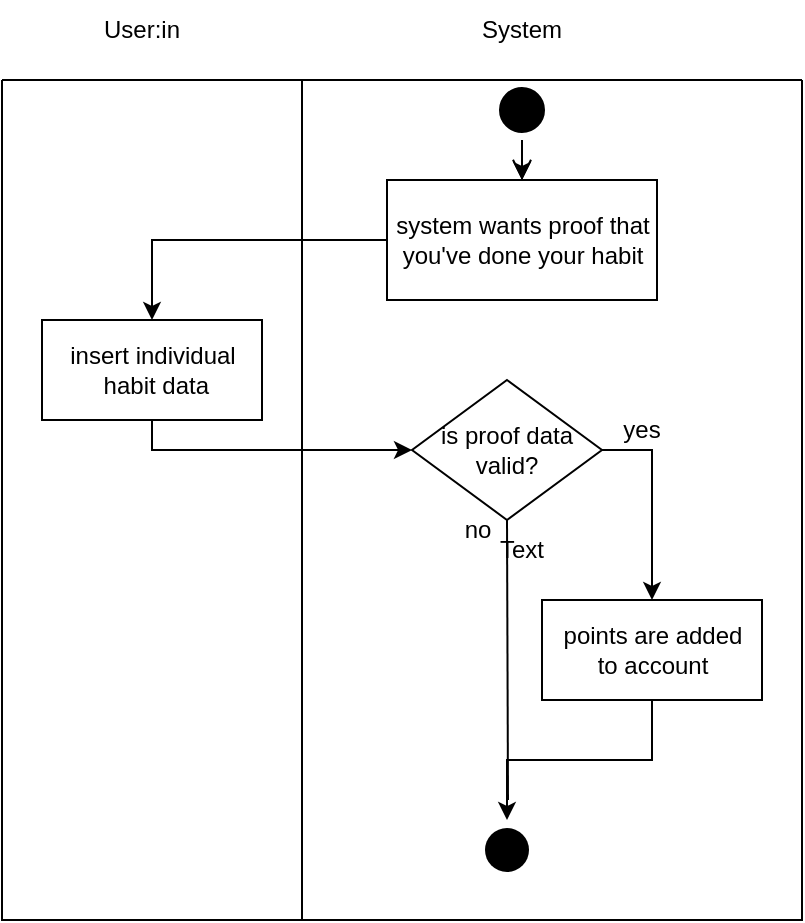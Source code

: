 <mxfile version="20.8.11" type="device"><diagram name="Seite-1" id="0uFphcMqQkXTQAr6_NPQ"><mxGraphModel dx="1024" dy="563" grid="1" gridSize="10" guides="1" tooltips="1" connect="1" arrows="1" fold="1" page="1" pageScale="1" pageWidth="827" pageHeight="1169" math="0" shadow="0"><root><mxCell id="0"/><mxCell id="1" parent="0"/><mxCell id="ztHZn1uKgmYMPr4Pxbp6-21" value="" style="swimlane;startSize=0;strokeColor=#000000;" parent="1" vertex="1"><mxGeometry x="510" y="160" width="250" height="420" as="geometry"/></mxCell><mxCell id="ztHZn1uKgmYMPr4Pxbp6-4" value="system wants proof that &lt;br&gt;you've done your habit" style="html=1;strokeColor=#000000;" parent="ztHZn1uKgmYMPr4Pxbp6-21" vertex="1"><mxGeometry x="42.5" y="50" width="135" height="60" as="geometry"/></mxCell><mxCell id="VfY7sRp3Be8sB9vfX2QV-1" value="" style="edgeStyle=orthogonalEdgeStyle;rounded=0;orthogonalLoop=1;jettySize=auto;html=1;" edge="1" parent="ztHZn1uKgmYMPr4Pxbp6-21" source="ztHZn1uKgmYMPr4Pxbp6-2" target="ztHZn1uKgmYMPr4Pxbp6-4"><mxGeometry relative="1" as="geometry"/></mxCell><mxCell id="ztHZn1uKgmYMPr4Pxbp6-2" value="" style="ellipse;html=1;shape=startState;fillColor=#000000;strokeColor=#000000;" parent="ztHZn1uKgmYMPr4Pxbp6-21" vertex="1"><mxGeometry x="95" width="30" height="30" as="geometry"/></mxCell><mxCell id="ztHZn1uKgmYMPr4Pxbp6-3" value="" style="edgeStyle=orthogonalEdgeStyle;html=1;verticalAlign=bottom;endArrow=open;endSize=8;strokeColor=#000000;rounded=0;entryX=0.5;entryY=0;entryDx=0;entryDy=0;" parent="ztHZn1uKgmYMPr4Pxbp6-21" source="ztHZn1uKgmYMPr4Pxbp6-2" target="ztHZn1uKgmYMPr4Pxbp6-4" edge="1"><mxGeometry relative="1" as="geometry"><mxPoint x="-96" y="100" as="targetPoint"/></mxGeometry></mxCell><mxCell id="VfY7sRp3Be8sB9vfX2QV-3" value="is proof data valid?" style="rhombus;whiteSpace=wrap;html=1;" vertex="1" parent="ztHZn1uKgmYMPr4Pxbp6-21"><mxGeometry x="55" y="150" width="95" height="70" as="geometry"/></mxCell><mxCell id="ztHZn1uKgmYMPr4Pxbp6-19" value="points are added&lt;br&gt;to account" style="html=1;strokeColor=#000000;" parent="ztHZn1uKgmYMPr4Pxbp6-21" vertex="1"><mxGeometry x="120" y="260" width="110" height="50" as="geometry"/></mxCell><mxCell id="VfY7sRp3Be8sB9vfX2QV-5" value="" style="endArrow=classic;html=1;rounded=0;entryX=0.5;entryY=0;entryDx=0;entryDy=0;exitX=1;exitY=0.5;exitDx=0;exitDy=0;" edge="1" parent="ztHZn1uKgmYMPr4Pxbp6-21" source="VfY7sRp3Be8sB9vfX2QV-3" target="ztHZn1uKgmYMPr4Pxbp6-19"><mxGeometry width="50" height="50" relative="1" as="geometry"><mxPoint x="-50" y="280" as="sourcePoint"/><mxPoint y="230" as="targetPoint"/><Array as="points"><mxPoint x="175" y="185"/></Array></mxGeometry></mxCell><mxCell id="VfY7sRp3Be8sB9vfX2QV-6" value="yes" style="text;html=1;strokeColor=none;fillColor=none;align=center;verticalAlign=middle;whiteSpace=wrap;rounded=0;" vertex="1" parent="ztHZn1uKgmYMPr4Pxbp6-21"><mxGeometry x="140" y="160" width="60" height="30" as="geometry"/></mxCell><mxCell id="ztHZn1uKgmYMPr4Pxbp6-23" value="" style="ellipse;html=1;shape=endState;fillColor=#000000;strokeColor=none;" parent="ztHZn1uKgmYMPr4Pxbp6-21" vertex="1"><mxGeometry x="87.5" y="370" width="30" height="30" as="geometry"/></mxCell><mxCell id="ztHZn1uKgmYMPr4Pxbp6-24" style="edgeStyle=orthogonalEdgeStyle;rounded=0;orthogonalLoop=1;jettySize=auto;html=1;exitX=0.5;exitY=1;exitDx=0;exitDy=0;entryX=0.5;entryY=0;entryDx=0;entryDy=0;strokeColor=#000000;" parent="ztHZn1uKgmYMPr4Pxbp6-21" source="ztHZn1uKgmYMPr4Pxbp6-19" target="ztHZn1uKgmYMPr4Pxbp6-23" edge="1"><mxGeometry relative="1" as="geometry"/></mxCell><mxCell id="VfY7sRp3Be8sB9vfX2QV-8" value="" style="endArrow=none;html=1;rounded=0;entryX=0.5;entryY=1;entryDx=0;entryDy=0;" edge="1" parent="ztHZn1uKgmYMPr4Pxbp6-21" target="VfY7sRp3Be8sB9vfX2QV-3"><mxGeometry width="50" height="50" relative="1" as="geometry"><mxPoint x="103" y="360" as="sourcePoint"/><mxPoint x="90" y="260" as="targetPoint"/></mxGeometry></mxCell><mxCell id="VfY7sRp3Be8sB9vfX2QV-9" value="no" style="text;html=1;strokeColor=none;fillColor=none;align=center;verticalAlign=middle;whiteSpace=wrap;rounded=0;" vertex="1" parent="ztHZn1uKgmYMPr4Pxbp6-21"><mxGeometry x="57.5" y="210" width="60" height="30" as="geometry"/></mxCell><mxCell id="ztHZn1uKgmYMPr4Pxbp6-28" value="" style="swimlane;startSize=0;strokeColor=#000000;" parent="1" vertex="1"><mxGeometry x="360" y="160" width="150" height="420" as="geometry"/></mxCell><mxCell id="ztHZn1uKgmYMPr4Pxbp6-9" value="insert individual&lt;br&gt;&amp;nbsp;habit data" style="html=1;strokeColor=#000000;" parent="ztHZn1uKgmYMPr4Pxbp6-28" vertex="1"><mxGeometry x="20" y="120" width="110" height="50" as="geometry"/></mxCell><mxCell id="ztHZn1uKgmYMPr4Pxbp6-22" value="System" style="text;html=1;strokeColor=none;fillColor=none;align=center;verticalAlign=middle;whiteSpace=wrap;rounded=0;" parent="1" vertex="1"><mxGeometry x="590" y="120" width="60" height="30" as="geometry"/></mxCell><mxCell id="ztHZn1uKgmYMPr4Pxbp6-13" value="" style="edgeStyle=orthogonalEdgeStyle;rounded=0;orthogonalLoop=1;jettySize=auto;html=1;strokeColor=#000000;" parent="1" source="ztHZn1uKgmYMPr4Pxbp6-4" target="ztHZn1uKgmYMPr4Pxbp6-9" edge="1"><mxGeometry relative="1" as="geometry"/></mxCell><mxCell id="VfY7sRp3Be8sB9vfX2QV-4" value="" style="endArrow=classic;html=1;rounded=0;entryX=0;entryY=0.5;entryDx=0;entryDy=0;exitX=0.5;exitY=1;exitDx=0;exitDy=0;" edge="1" parent="1" source="ztHZn1uKgmYMPr4Pxbp6-9" target="VfY7sRp3Be8sB9vfX2QV-3"><mxGeometry width="50" height="50" relative="1" as="geometry"><mxPoint x="370" y="460" as="sourcePoint"/><mxPoint x="420" y="410" as="targetPoint"/><Array as="points"><mxPoint x="435" y="345"/></Array></mxGeometry></mxCell><mxCell id="VfY7sRp3Be8sB9vfX2QV-10" value="Text" style="text;html=1;strokeColor=none;fillColor=none;align=center;verticalAlign=middle;whiteSpace=wrap;rounded=0;" vertex="1" parent="1"><mxGeometry x="590" y="380" width="60" height="30" as="geometry"/></mxCell><mxCell id="VfY7sRp3Be8sB9vfX2QV-11" value="User:in" style="text;html=1;strokeColor=none;fillColor=none;align=center;verticalAlign=middle;whiteSpace=wrap;rounded=0;" vertex="1" parent="1"><mxGeometry x="400" y="120" width="60" height="30" as="geometry"/></mxCell></root></mxGraphModel></diagram></mxfile>